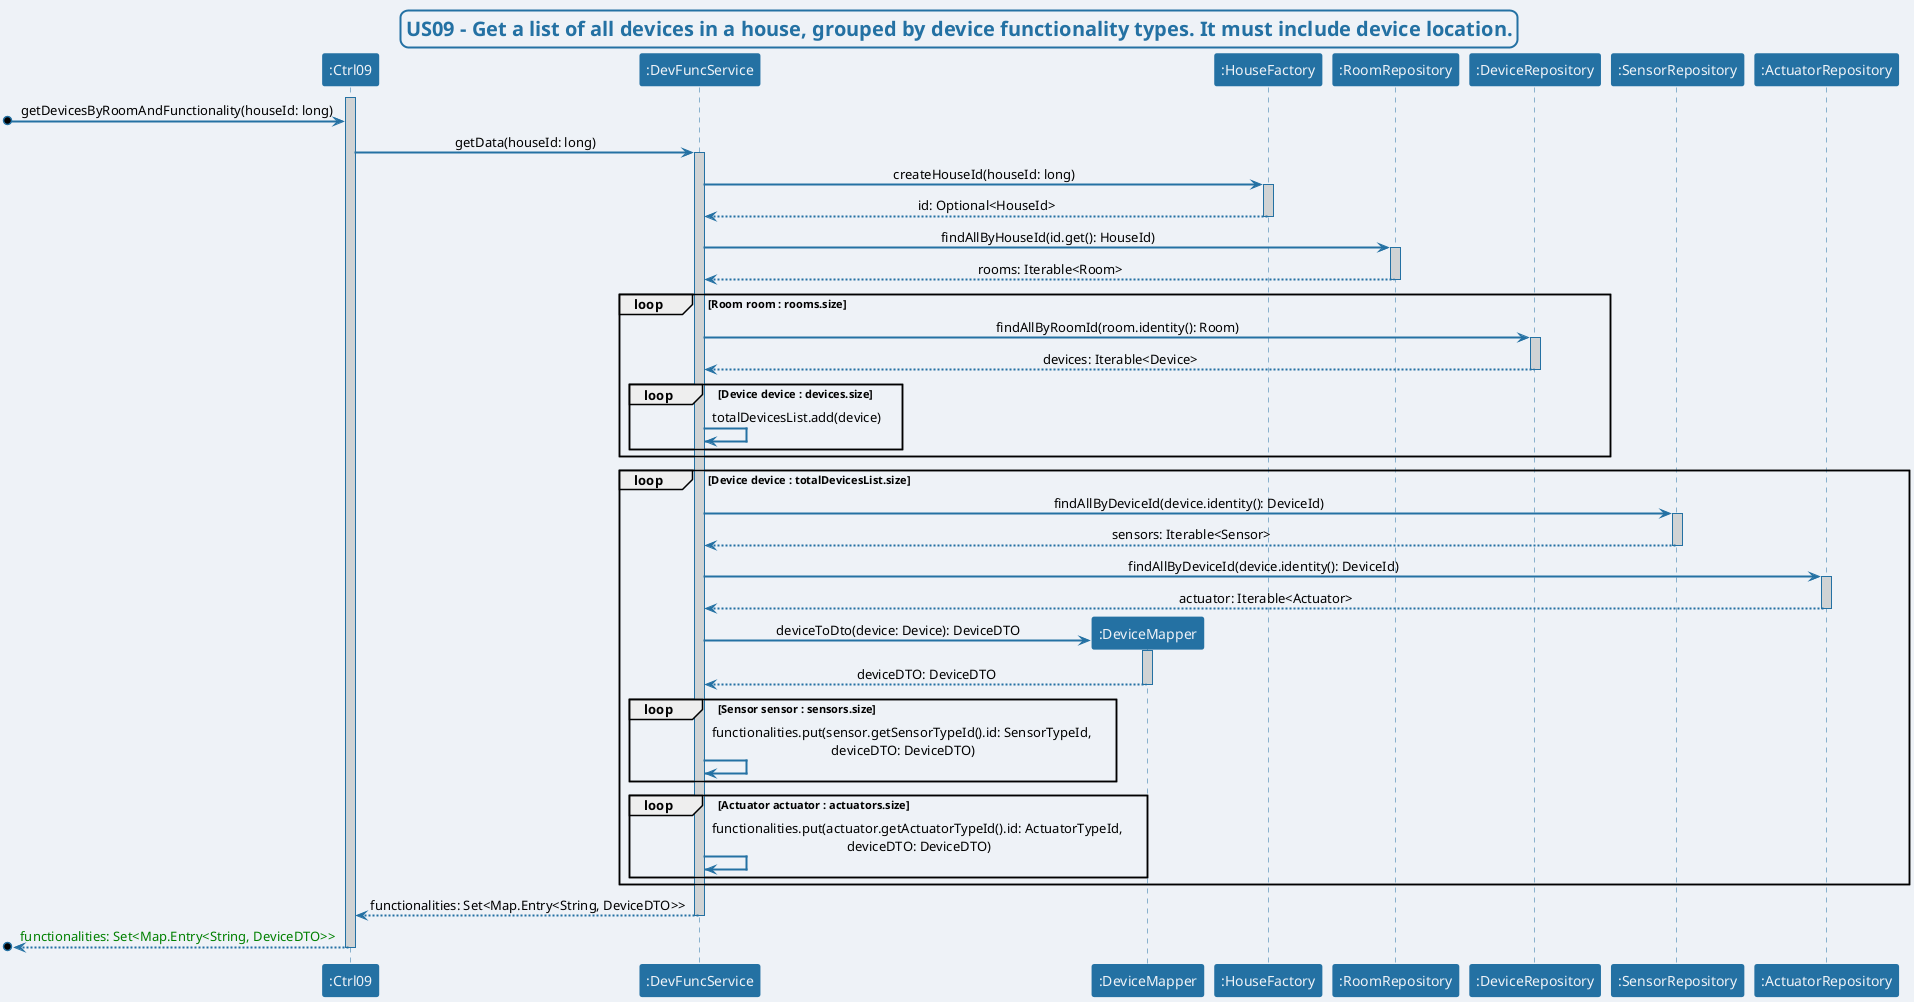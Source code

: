 @startuml
'https://plantuml.com/sequence-diagram

skinparam backgroundColor #EEF2F7
skinparam titleBorderRoundCorner 15
skinparam titleBorderThickness 2
skinparam titleBorderColor #2471A3
skinparam titleFontColor #2471A3
skinparam titleFontSize 20
skinparam sequenceArrowThickness 2
skinparam defaultTextAlignment center
skinparam sequenceParticipantBorderThickness 2
skinparam sequenceParticipantFontColor #EEF2F7
skinparam sequenceLifeLineBorderColor #2471A3
skinparam sequenceLifeLineBorderThickness 1.5
skinparam sequenceParticipantBackgroundColor #2471A3
skinparam sequenceParticipantBorderColor #2471A3
skinparam ArrowColor #2471A3
skinparam ArrowThickness 2
skinparam sequenceLifeLineBackgroundColor #D0D3D4

participant ":Ctrl09" as Ctrl09
participant ":DevFuncService" as DevFuncService
participant ":DeviceMapper" as DeviceMapper
participant ":HouseFactory" as HouseFactory
participant ":RoomRepository" as RoomRepository
participant ":DeviceRepository" as DeviceRepository
participant ":SensorRepository" as SensorRepository
participant ":ActuatorRepository" as ActuatorRepository


title US09 - Get a list of all devices in a house, grouped by device functionality types. It must include device location.
activate Ctrl09
[o-> Ctrl09 : getDevicesByRoomAndFunctionality(houseId: long)
Ctrl09 -> DevFuncService: getData(houseId: long)
activate DevFuncService
DevFuncService -> HouseFactory: createHouseId(houseId: long)
activate HouseFactory
HouseFactory --> DevFuncService: id: Optional<HouseId>
deactivate HouseFactory

DevFuncService -> RoomRepository: findAllByHouseId(id.get(): HouseId)
activate RoomRepository
RoomRepository --> DevFuncService: rooms: Iterable<Room>
deactivate RoomRepository

loop Room room : rooms.size
DevFuncService -> DeviceRepository: findAllByRoomId(room.identity(): Room)
activate DeviceRepository
DeviceRepository --> DevFuncService: devices: Iterable<Device>
deactivate DeviceRepository

loop Device device : devices.size
DevFuncService -> DevFuncService: totalDevicesList.add(device)
end
end

loop Device device : totalDevicesList.size
DevFuncService -> SensorRepository: findAllByDeviceId(device.identity(): DeviceId)
activate SensorRepository
SensorRepository --> DevFuncService: sensors: Iterable<Sensor>
deactivate SensorRepository
DevFuncService -> ActuatorRepository: findAllByDeviceId(device.identity(): DeviceId)
activate ActuatorRepository
ActuatorRepository --> DevFuncService: actuator: Iterable<Actuator>
deactivate ActuatorRepository
DevFuncService -> DeviceMapper**: deviceToDto(device: Device): DeviceDTO
activate DeviceMapper
DeviceMapper --> DevFuncService: deviceDTO: DeviceDTO
deactivate DeviceMapper

loop Sensor sensor : sensors.size
DevFuncService -> DevFuncService: functionalities.put(sensor.getSensorTypeId().id: SensorTypeId, \ndeviceDTO: DeviceDTO)
end

loop Actuator actuator : actuators.size
DevFuncService -> DevFuncService: functionalities.put(actuator.getActuatorTypeId().id: ActuatorTypeId, \ndeviceDTO: DeviceDTO)
end
end

'DevFuncService -> DevFuncService: getFunctionalities(totalDevicesList: List<Device>): Set<Map.Entry<String, DeviceDTO>>
DevFuncService --> Ctrl09: functionalities: Set<Map.Entry<String, DeviceDTO>>
deactivate DevFuncService
[o<-- Ctrl09: <font color="green">functionalities: Set<Map.Entry<String, DeviceDTO>> </font>
deactivate Ctrl09
@enduml